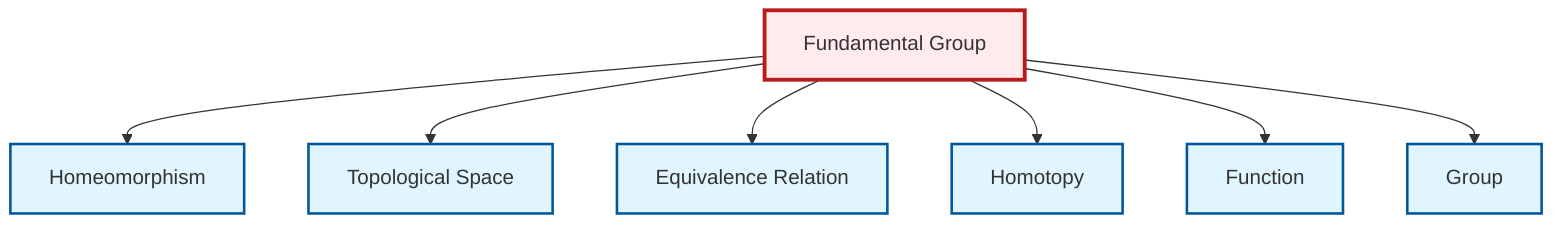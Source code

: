 graph TD
    classDef definition fill:#e1f5fe,stroke:#01579b,stroke-width:2px
    classDef theorem fill:#f3e5f5,stroke:#4a148c,stroke-width:2px
    classDef axiom fill:#fff3e0,stroke:#e65100,stroke-width:2px
    classDef example fill:#e8f5e9,stroke:#1b5e20,stroke-width:2px
    classDef current fill:#ffebee,stroke:#b71c1c,stroke-width:3px
    def-equivalence-relation["Equivalence Relation"]:::definition
    def-group["Group"]:::definition
    def-fundamental-group["Fundamental Group"]:::definition
    def-topological-space["Topological Space"]:::definition
    def-homotopy["Homotopy"]:::definition
    def-homeomorphism["Homeomorphism"]:::definition
    def-function["Function"]:::definition
    def-fundamental-group --> def-homeomorphism
    def-fundamental-group --> def-topological-space
    def-fundamental-group --> def-equivalence-relation
    def-fundamental-group --> def-homotopy
    def-fundamental-group --> def-function
    def-fundamental-group --> def-group
    class def-fundamental-group current